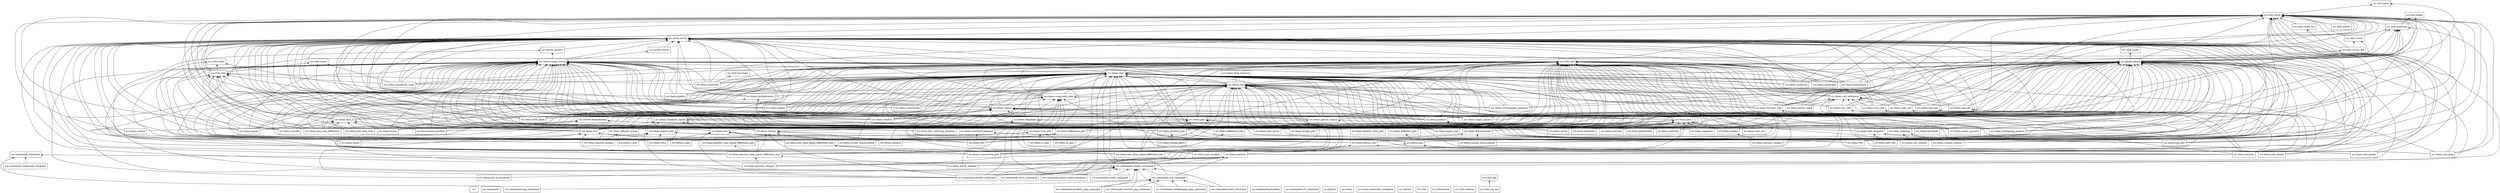 digraph "packages" {
rankdir=BT
charset="utf-8"
"src" [color="black", label="src", shape="box", style="solid"];
"src.commands" [color="black", label="src.commands", shape="box", style="solid"];
"src.commands.answer_command" [color="black", label="src.commands.answer_command", shape="box", style="solid"];
"src.commands.bookkeeping_png_command" [color="black", label="src.commands.bookkeeping_png_command", shape="box", style="solid"];
"src.commands.command" [color="black", label="src.commands.command", shape="box", style="solid"];
"src.commands.composed_command" [color="black", label="src.commands.composed_command", shape="box", style="solid"];
"src.commands.html_command" [color="black", label="src.commands.html_command", shape="box", style="solid"];
"src.commands.img_command" [color="black", label="src.commands.img_command", shape="box", style="solid"];
"src.commands.lp_command" [color="black", label="src.commands.lp_command", shape="box", style="solid"];
"src.commands.pencil_mark_command" [color="black", label="src.commands.pencil_mark_command", shape="box", style="solid"];
"src.commands.possibles" [color="black", label="src.commands.possibles", shape="box", style="solid"];
"src.commands.problem_png_command" [color="black", label="src.commands.problem_png_command", shape="box", style="solid"];
"src.commands.rst_command" [color="black", label="src.commands.rst_command", shape="box", style="solid"];
"src.commands.simple_command" [color="black", label="src.commands.simple_command", shape="box", style="solid"];
"src.commands.solution_png_command" [color="black", label="src.commands.solution_png_command", shape="box", style="solid"];
"src.commands.solve_command" [color="black", label="src.commands.solve_command", shape="box", style="solid"];
"src.commands.svg_command" [color="black", label="src.commands.svg_command", shape="box", style="solid"];
"src.commands.verify_command" [color="black", label="src.commands.verify_command", shape="box", style="solid"];
"src.glyphs" [color="black", label="src.glyphs", shape="box", style="solid"];
"src.glyphs.glyph" [color="black", label="src.glyphs.glyph", shape="box", style="solid"];
"src.items" [color="black", label="src.items", shape="box", style="solid"];
"src.items.anti" [color="black", label="src.items.anti", shape="box", style="solid"];
"src.items.anti_bltr" [color="black", label="src.items.anti_bltr", shape="box", style="solid"];
"src.items.anti_diagonal" [color="black", label="src.items.anti_diagonal", shape="box", style="solid"];
"src.items.anti_king" [color="black", label="src.items.anti_king", shape="box", style="solid"];
"src.items.anti_knight" [color="black", label="src.items.anti_knight", shape="box", style="solid"];
"src.items.anti_monkey" [color="black", label="src.items.anti_monkey", shape="box", style="solid"];
"src.items.anti_queen" [color="black", label="src.items.anti_queen", shape="box", style="solid"];
"src.items.anti_tlbr" [color="black", label="src.items.anti_tlbr", shape="box", style="solid"];
"src.items.arrow" [color="black", label="src.items.arrow", shape="box", style="solid"];
"src.items.asterix" [color="black", label="src.items.asterix", shape="box", style="solid"];
"src.items.battenburg" [color="black", label="src.items.battenburg", shape="box", style="solid"];
"src.items.between" [color="black", label="src.items.between", shape="box", style="solid"];
"src.items.bltr" [color="black", label="src.items.bltr", shape="box", style="solid"];
"src.items.board" [color="black", label="src.items.board", shape="box", style="solid"];
"src.items.book_keeping" [color="black", label="src.items.book_keeping", shape="box", style="solid"];
"src.items.box" [color="black", label="src.items.box", shape="box", style="solid"];
"src.items.boxes" [color="black", label="src.items.boxes", shape="box", style="solid"];
"src.items.cell" [color="black", label="src.items.cell", shape="box", style="solid"];
"src.items.cell_reference" [color="black", label="src.items.cell_reference", shape="box", style="solid"];
"src.items.center_product" [color="black", label="src.items.center_product", shape="box", style="solid"];
"src.items.column" [color="black", label="src.items.column", shape="box", style="solid"];
"src.items.column_indexer" [color="black", label="src.items.column_indexer", shape="box", style="solid"];
"src.items.columns" [color="black", label="src.items.columns", shape="box", style="solid"];
"src.items.composed_item" [color="black", label="src.items.composed_item", shape="box", style="solid"];
"src.items.consecutive_pair" [color="black", label="src.items.consecutive_pair", shape="box", style="solid"];
"src.items.constraint_exception" [color="black", label="src.items.constraint_exception", shape="box", style="solid"];
"src.items.constraints" [color="black", label="src.items.constraints", shape="box", style="solid"];
"src.items.diagonals" [color="black", label="src.items.diagonals", shape="box", style="solid"];
"src.items.difference_line" [color="black", label="src.items.difference_line", shape="box", style="solid"];
"src.items.difference_pair" [color="black", label="src.items.difference_pair", shape="box", style="solid"];
"src.items.different_pair" [color="black", label="src.items.different_pair", shape="box", style="solid"];
"src.items.disjoint_group" [color="black", label="src.items.disjoint_group", shape="box", style="solid"];
"src.items.disjoint_groups" [color="black", label="src.items.disjoint_groups", shape="box", style="solid"];
"src.items.distinct_renban" [color="black", label="src.items.distinct_renban", shape="box", style="solid"];
"src.items.dutch_whisper" [color="black", label="src.items.dutch_whisper", shape="box", style="solid"];
"src.items.entropic" [color="black", label="src.items.entropic", shape="box", style="solid"];
"src.items.equal_sum" [color="black", label="src.items.equal_sum", shape="box", style="solid"];
"src.items.even_cell" [color="black", label="src.items.even_cell", shape="box", style="solid"];
"src.items.exclusion" [color="black", label="src.items.exclusion", shape="box", style="solid"];
"src.items.first_n" [color="black", label="src.items.first_n", shape="box", style="solid"];
"src.items.fortress_cell" [color="black", label="src.items.fortress_cell", shape="box", style="solid"];
"src.items.frame" [color="black", label="src.items.frame", shape="box", style="solid"];
"src.items.frame_product" [color="black", label="src.items.frame_product", shape="box", style="solid"];
"src.items.frozen_thermometer" [color="black", label="src.items.frozen_thermometer", shape="box", style="solid"];
"src.items.german_whisper" [color="black", label="src.items.german_whisper", shape="box", style="solid"];
"src.items.girandola" [color="black", label="src.items.girandola", shape="box", style="solid"];
"src.items.greater_than_equal_difference_line" [color="black", label="src.items.greater_than_equal_difference_line", shape="box", style="solid"];
"src.items.greater_than_equal_difference_pair" [color="black", label="src.items.greater_than_equal_difference_pair", shape="box", style="solid"];
"src.items.greater_than_pair" [color="black", label="src.items.greater_than_pair", shape="box", style="solid"];
"src.items.high_cell" [color="black", label="src.items.high_cell", shape="box", style="solid"];
"src.items.indexing" [color="black", label="src.items.indexing", shape="box", style="solid"];
"src.items.item" [color="black", label="src.items.item", shape="box", style="solid"];
"src.items.knight" [color="black", label="src.items.knight", shape="box", style="solid"];
"src.items.known_cell" [color="black", label="src.items.known_cell", shape="box", style="solid"];
"src.items.knowns" [color="black", label="src.items.knowns", shape="box", style="solid"];
"src.items.kropki_pair" [color="black", label="src.items.kropki_pair", shape="box", style="solid"];
"src.items.kropki_pair2" [color="black", label="src.items.kropki_pair2", shape="box", style="solid"];
"src.items.less_than_equal_difference_line" [color="black", label="src.items.less_than_equal_difference_line", shape="box", style="solid"];
"src.items.less_than_equal_difference_pair" [color="black", label="src.items.less_than_equal_difference_pair", shape="box", style="solid"];
"src.items.line" [color="black", label="src.items.line", shape="box", style="solid"];
"src.items.little_killer" [color="black", label="src.items.little_killer", shape="box", style="solid"];
"src.items.lock_out" [color="black", label="src.items.lock_out", shape="box", style="solid"];
"src.items.low_cell" [color="black", label="src.items.low_cell", shape="box", style="solid"];
"src.items.magic_square" [color="black", label="src.items.magic_square", shape="box", style="solid"];
"src.items.max_arrow" [color="black", label="src.items.max_arrow", shape="box", style="solid"];
"src.items.mid_cell" [color="black", label="src.items.mid_cell", shape="box", style="solid"];
"src.items.min_max_difference" [color="black", label="src.items.min_max_difference", shape="box", style="solid"];
"src.items.min_max_sum" [color="black", label="src.items.min_max_sum", shape="box", style="solid"];
"src.items.mountain" [color="black", label="src.items.mountain", shape="box", style="solid"];
"src.items.multiplication" [color="black", label="src.items.multiplication", shape="box", style="solid"];
"src.items.numbered_room" [color="black", label="src.items.numbered_room", shape="box", style="solid"];
"src.items.odd_cell" [color="black", label="src.items.odd_cell", shape="box", style="solid"];
"src.items.orthogonal_product" [color="black", label="src.items.orthogonal_product", shape="box", style="solid"];
"src.items.orthogonally_adjacent" [color="black", label="src.items.orthogonally_adjacent", shape="box", style="solid"];
"src.items.outside" [color="black", label="src.items.outside", shape="box", style="solid"];
"src.items.pair" [color="black", label="src.items.pair", shape="box", style="solid"];
"src.items.palindrome" [color="black", label="src.items.palindrome", shape="box", style="solid"];
"src.items.pencil_mark" [color="black", label="src.items.pencil_mark", shape="box", style="solid"];
"src.items.product" [color="black", label="src.items.product", shape="box", style="solid"];
"src.items.product_pair" [color="black", label="src.items.product_pair", shape="box", style="solid"];
"src.items.quadro" [color="black", label="src.items.quadro", shape="box", style="solid"];
"src.items.quadruple" [color="black", label="src.items.quadruple", shape="box", style="solid"];
"src.items.region" [color="black", label="src.items.region", shape="box", style="solid"];
"src.items.region_sets" [color="black", label="src.items.region_sets", shape="box", style="solid"];
"src.items.renban" [color="black", label="src.items.renban", shape="box", style="solid"];
"src.items.rossini" [color="black", label="src.items.rossini", shape="box", style="solid"];
"src.items.row" [color="black", label="src.items.row", shape="box", style="solid"];
"src.items.row_indexer" [color="black", label="src.items.row_indexer", shape="box", style="solid"];
"src.items.rows" [color="black", label="src.items.rows", shape="box", style="solid"];
"src.items.sandwich" [color="black", label="src.items.sandwich", shape="box", style="solid"];
"src.items.sequence" [color="black", label="src.items.sequence", shape="box", style="solid"];
"src.items.simple_thermometer" [color="black", label="src.items.simple_thermometer", shape="box", style="solid"];
"src.items.solution" [color="black", label="src.items.solution", shape="box", style="solid"];
"src.items.special_region" [color="black", label="src.items.special_region", shape="box", style="solid"];
"src.items.standard_diagonal" [color="black", label="src.items.standard_diagonal", shape="box", style="solid"];
"src.items.standard_region" [color="black", label="src.items.standard_region", shape="box", style="solid"];
"src.items.sum_pair" [color="black", label="src.items.sum_pair", shape="box", style="solid"];
"src.items.thermometer" [color="black", label="src.items.thermometer", shape="box", style="solid"];
"src.items.tlbr" [color="black", label="src.items.tlbr", shape="box", style="solid"];
"src.items.tlbr_refecting_diagonal" [color="black", label="src.items.tlbr_refecting_diagonal", shape="box", style="solid"];
"src.items.v_pair" [color="black", label="src.items.v_pair", shape="box", style="solid"];
"src.items.vi_pair" [color="black", label="src.items.vi_pair", shape="box", style="solid"];
"src.items.window" [color="black", label="src.items.window", shape="box", style="solid"];
"src.items.x_pair" [color="black", label="src.items.x_pair", shape="box", style="solid"];
"src.items.xi_pair" [color="black", label="src.items.xi_pair", shape="box", style="solid"];
"src.solvers" [color="black", label="src.solvers", shape="box", style="solid"];
"src.solvers.answer" [color="black", label="src.solvers.answer", shape="box", style="solid"];
"src.solvers.formulations" [color="black", label="src.solvers.formulations", shape="box", style="solid"];
"src.solvers.pulp_solver" [color="black", label="src.solvers.pulp_solver", shape="box", style="solid"];
"src.solvers.solver" [color="black", label="src.solvers.solver", shape="box", style="solid"];
"src.utils" [color="black", label="src.utils", shape="box", style="solid"];
"src.utils.angle" [color="black", label="src.utils.angle", shape="box", style="solid"];
"src.utils.bound" [color="black", label="src.utils.bound", shape="box", style="solid"];
"src.utils.config" [color="black", label="src.utils.config", shape="box", style="solid"];
"src.utils.coord" [color="black", label="src.utils.coord", shape="box", style="solid"];
"src.utils.coord_list" [color="black", label="src.utils.coord_list", shape="box", style="solid"];
"src.utils.cyclic" [color="black", label="src.utils.cyclic", shape="box", style="solid"];
"src.utils.direction" [color="black", label="src.utils.direction", shape="box", style="solid"];
"src.utils.functions" [color="black", label="src.utils.functions", shape="box", style="solid"];
"src.utils.matrix" [color="black", label="src.utils.matrix", shape="box", style="solid"];
"src.utils.minmax" [color="black", label="src.utils.minmax", shape="box", style="solid"];
"src.utils.order" [color="black", label="src.utils.order", shape="box", style="solid"];
"src.utils.point" [color="black", label="src.utils.point", shape="box", style="solid"];
"src.utils.rule" [color="black", label="src.utils.rule", shape="box", style="solid"];
"src.utils.side" [color="black", label="src.utils.side", shape="box", style="solid"];
"src.utils.tag" [color="black", label="src.utils.tag", shape="box", style="solid"];
"src.utils.tag_list" [color="black", label="src.utils.tag_list", shape="box", style="solid"];
"src.utils.vector" [color="black", label="src.utils.vector", shape="box", style="solid"];
"src.utils.vector_list" [color="black", label="src.utils.vector_list", shape="box", style="solid"];
"src.commands.answer_command" -> "src.commands.simple_command" [arrowhead="open", arrowtail="none"];
"src.commands.answer_command" -> "src.items.box" [arrowhead="open", arrowtail="none"];
"src.commands.answer_command" -> "src.items.cell" [arrowhead="open", arrowtail="none"];
"src.commands.answer_command" -> "src.items.column" [arrowhead="open", arrowtail="none"];
"src.commands.answer_command" -> "src.items.composed_item" [arrowhead="open", arrowtail="none"];
"src.commands.answer_command" -> "src.items.item" [arrowhead="open", arrowtail="none"];
"src.commands.answer_command" -> "src.items.known_cell" [arrowhead="open", arrowtail="none"];
"src.commands.answer_command" -> "src.items.row" [arrowhead="open", arrowtail="none"];
"src.commands.answer_command" -> "src.items.solution" [arrowhead="open", arrowtail="none"];
"src.commands.bookkeeping_png_command" -> "src.commands.simple_command" [arrowhead="open", arrowtail="none"];
"src.commands.bookkeeping_png_command" -> "src.commands.svg_command" [arrowhead="open", arrowtail="none"];
"src.commands.composed_command" -> "src.commands.command" [arrowhead="open", arrowtail="none"];
"src.commands.html_command" -> "src.commands.simple_command" [arrowhead="open", arrowtail="none"];
"src.commands.html_command" -> "src.commands.svg_command" [arrowhead="open", arrowtail="none"];
"src.commands.img_command" -> "src.commands.command" [arrowhead="open", arrowtail="none"];
"src.commands.img_command" -> "src.commands.svg_command" [arrowhead="open", arrowtail="none"];
"src.commands.lp_command" -> "src.commands.simple_command" [arrowhead="open", arrowtail="none"];
"src.commands.lp_command" -> "src.solvers.pulp_solver" [arrowhead="open", arrowtail="none"];
"src.commands.pencil_mark_command" -> "src.commands.simple_command" [arrowhead="open", arrowtail="none"];
"src.commands.pencil_mark_command" -> "src.items.composed_item" [arrowhead="open", arrowtail="none"];
"src.commands.pencil_mark_command" -> "src.items.item" [arrowhead="open", arrowtail="none"];
"src.commands.pencil_mark_command" -> "src.items.solution" [arrowhead="open", arrowtail="none"];
"src.commands.problem_png_command" -> "src.commands.simple_command" [arrowhead="open", arrowtail="none"];
"src.commands.problem_png_command" -> "src.commands.svg_command" [arrowhead="open", arrowtail="none"];
"src.commands.simple_command" -> "src.commands.command" [arrowhead="open", arrowtail="none"];
"src.commands.simple_command" -> "src.items.board" [arrowhead="open", arrowtail="none"];
"src.commands.simple_command" -> "src.items.item" [arrowhead="open", arrowtail="none"];
"src.commands.simple_command" -> "src.items.solution" [arrowhead="open", arrowtail="none"];
"src.commands.solution_png_command" -> "src.commands.simple_command" [arrowhead="open", arrowtail="none"];
"src.commands.solution_png_command" -> "src.commands.svg_command" [arrowhead="open", arrowtail="none"];
"src.commands.solve_command" -> "src.commands.simple_command" [arrowhead="open", arrowtail="none"];
"src.commands.solve_command" -> "src.items.solution" [arrowhead="open", arrowtail="none"];
"src.commands.solve_command" -> "src.solvers.pulp_solver" [arrowhead="open", arrowtail="none"];
"src.commands.svg_command" -> "src.commands.simple_command" [arrowhead="open", arrowtail="none"];
"src.commands.svg_command" -> "src.items.item" [arrowhead="open", arrowtail="none"];
"src.commands.svg_command" -> "src.items.solution" [arrowhead="open", arrowtail="none"];
"src.commands.verify_command" -> "src.commands.simple_command" [arrowhead="open", arrowtail="none"];
"src.commands.verify_command" -> "src.items.solution" [arrowhead="open", arrowtail="none"];
"src.commands.verify_command" -> "src.solvers.pulp_solver" [arrowhead="open", arrowtail="none"];
"src.glyphs.glyph" -> "src.utils.angle" [arrowhead="open", arrowtail="none"];
"src.glyphs.glyph" -> "src.utils.config" [arrowhead="open", arrowtail="none"];
"src.glyphs.glyph" -> "src.utils.coord" [arrowhead="open", arrowtail="none"];
"src.glyphs.glyph" -> "src.utils.direction" [arrowhead="open", arrowtail="none"];
"src.glyphs.glyph" -> "src.utils.point" [arrowhead="open", arrowtail="none"];
"src.glyphs.glyph" -> "src.utils.vector" [arrowhead="open", arrowtail="none"];
"src.glyphs.glyph" -> "src.utils.vector_list" [arrowhead="open", arrowtail="none"];
"src.items.anti" -> "src.items.board" [arrowhead="open", arrowtail="none"];
"src.items.anti" -> "src.items.cell" [arrowhead="open", arrowtail="none"];
"src.items.anti" -> "src.items.composed_item" [arrowhead="open", arrowtail="none"];
"src.items.anti" -> "src.items.different_pair" [arrowhead="open", arrowtail="none"];
"src.items.anti" -> "src.items.item" [arrowhead="open", arrowtail="none"];
"src.items.anti" -> "src.utils.coord" [arrowhead="open", arrowtail="none"];
"src.items.anti_bltr" -> "src.glyphs.glyph" [arrowhead="open", arrowtail="none"];
"src.items.anti_bltr" -> "src.items.anti_diagonal" [arrowhead="open", arrowtail="none"];
"src.items.anti_bltr" -> "src.items.board" [arrowhead="open", arrowtail="none"];
"src.items.anti_bltr" -> "src.items.cell" [arrowhead="open", arrowtail="none"];
"src.items.anti_bltr" -> "src.items.item" [arrowhead="open", arrowtail="none"];
"src.items.anti_bltr" -> "src.utils.coord" [arrowhead="open", arrowtail="none"];
"src.items.anti_diagonal" -> "src.items.board" [arrowhead="open", arrowtail="none"];
"src.items.anti_diagonal" -> "src.items.diagonals" [arrowhead="open", arrowtail="none"];
"src.items.anti_diagonal" -> "src.solvers.pulp_solver" [arrowhead="open", arrowtail="none"];
"src.items.anti_diagonal" -> "src.utils.rule" [arrowhead="open", arrowtail="none"];
"src.items.anti_king" -> "src.items.anti" [arrowhead="open", arrowtail="none"];
"src.items.anti_king" -> "src.items.board" [arrowhead="open", arrowtail="none"];
"src.items.anti_king" -> "src.items.item" [arrowhead="open", arrowtail="none"];
"src.items.anti_king" -> "src.utils.coord" [arrowhead="open", arrowtail="none"];
"src.items.anti_king" -> "src.utils.direction" [arrowhead="open", arrowtail="none"];
"src.items.anti_king" -> "src.utils.rule" [arrowhead="open", arrowtail="none"];
"src.items.anti_knight" -> "src.items.anti" [arrowhead="open", arrowtail="none"];
"src.items.anti_knight" -> "src.items.board" [arrowhead="open", arrowtail="none"];
"src.items.anti_knight" -> "src.items.item" [arrowhead="open", arrowtail="none"];
"src.items.anti_knight" -> "src.utils.coord" [arrowhead="open", arrowtail="none"];
"src.items.anti_knight" -> "src.utils.rule" [arrowhead="open", arrowtail="none"];
"src.items.anti_monkey" -> "src.items.anti" [arrowhead="open", arrowtail="none"];
"src.items.anti_monkey" -> "src.items.board" [arrowhead="open", arrowtail="none"];
"src.items.anti_monkey" -> "src.items.item" [arrowhead="open", arrowtail="none"];
"src.items.anti_monkey" -> "src.utils.coord" [arrowhead="open", arrowtail="none"];
"src.items.anti_monkey" -> "src.utils.rule" [arrowhead="open", arrowtail="none"];
"src.items.anti_queen" -> "src.items.anti" [arrowhead="open", arrowtail="none"];
"src.items.anti_queen" -> "src.items.board" [arrowhead="open", arrowtail="none"];
"src.items.anti_queen" -> "src.utils.coord" [arrowhead="open", arrowtail="none"];
"src.items.anti_queen" -> "src.utils.rule" [arrowhead="open", arrowtail="none"];
"src.items.anti_tlbr" -> "src.glyphs.glyph" [arrowhead="open", arrowtail="none"];
"src.items.anti_tlbr" -> "src.items.anti_diagonal" [arrowhead="open", arrowtail="none"];
"src.items.anti_tlbr" -> "src.items.board" [arrowhead="open", arrowtail="none"];
"src.items.anti_tlbr" -> "src.items.cell" [arrowhead="open", arrowtail="none"];
"src.items.anti_tlbr" -> "src.items.item" [arrowhead="open", arrowtail="none"];
"src.items.anti_tlbr" -> "src.utils.coord" [arrowhead="open", arrowtail="none"];
"src.items.arrow" -> "src.glyphs.glyph" [arrowhead="open", arrowtail="none"];
"src.items.arrow" -> "src.items.item" [arrowhead="open", arrowtail="none"];
"src.items.arrow" -> "src.items.line" [arrowhead="open", arrowtail="none"];
"src.items.arrow" -> "src.solvers.pulp_solver" [arrowhead="open", arrowtail="none"];
"src.items.arrow" -> "src.utils.rule" [arrowhead="open", arrowtail="none"];
"src.items.asterix" -> "src.items.special_region" [arrowhead="open", arrowtail="none"];
"src.items.asterix" -> "src.utils.coord" [arrowhead="open", arrowtail="none"];
"src.items.battenburg" -> "src.glyphs.glyph" [arrowhead="open", arrowtail="none"];
"src.items.battenburg" -> "src.items.board" [arrowhead="open", arrowtail="none"];
"src.items.battenburg" -> "src.items.item" [arrowhead="open", arrowtail="none"];
"src.items.battenburg" -> "src.solvers.pulp_solver" [arrowhead="open", arrowtail="none"];
"src.items.battenburg" -> "src.utils.coord" [arrowhead="open", arrowtail="none"];
"src.items.battenburg" -> "src.utils.rule" [arrowhead="open", arrowtail="none"];
"src.items.between" -> "src.glyphs.glyph" [arrowhead="open", arrowtail="none"];
"src.items.between" -> "src.items.item" [arrowhead="open", arrowtail="none"];
"src.items.between" -> "src.items.line" [arrowhead="open", arrowtail="none"];
"src.items.between" -> "src.solvers.pulp_solver" [arrowhead="open", arrowtail="none"];
"src.items.between" -> "src.utils.rule" [arrowhead="open", arrowtail="none"];
"src.items.bltr" -> "src.glyphs.glyph" [arrowhead="open", arrowtail="none"];
"src.items.bltr" -> "src.items.board" [arrowhead="open", arrowtail="none"];
"src.items.bltr" -> "src.items.cell" [arrowhead="open", arrowtail="none"];
"src.items.bltr" -> "src.items.item" [arrowhead="open", arrowtail="none"];
"src.items.bltr" -> "src.items.standard_diagonal" [arrowhead="open", arrowtail="none"];
"src.items.bltr" -> "src.solvers.pulp_solver" [arrowhead="open", arrowtail="none"];
"src.items.bltr" -> "src.utils.coord" [arrowhead="open", arrowtail="none"];
"src.items.board" -> "src.utils.coord" [arrowhead="open", arrowtail="none"];
"src.items.box" -> "src.glyphs.glyph" [arrowhead="open", arrowtail="none"];
"src.items.box" -> "src.items.board" [arrowhead="open", arrowtail="none"];
"src.items.box" -> "src.items.cell" [arrowhead="open", arrowtail="none"];
"src.items.box" -> "src.items.item" [arrowhead="open", arrowtail="none"];
"src.items.box" -> "src.items.standard_region" [arrowhead="open", arrowtail="none"];
"src.items.box" -> "src.solvers.pulp_solver" [arrowhead="open", arrowtail="none"];
"src.items.box" -> "src.utils.coord" [arrowhead="open", arrowtail="none"];
"src.items.box" -> "src.utils.rule" [arrowhead="open", arrowtail="none"];
"src.items.boxes" -> "src.items.board" [arrowhead="open", arrowtail="none"];
"src.items.boxes" -> "src.items.box" [arrowhead="open", arrowtail="none"];
"src.items.boxes" -> "src.items.item" [arrowhead="open", arrowtail="none"];
"src.items.boxes" -> "src.items.region_sets" [arrowhead="open", arrowtail="none"];
"src.items.cell" -> "src.glyphs.glyph" [arrowhead="open", arrowtail="none"];
"src.items.cell" -> "src.items.board" [arrowhead="open", arrowtail="none"];
"src.items.cell" -> "src.items.book_keeping" [arrowhead="open", arrowtail="none"];
"src.items.cell" -> "src.items.item" [arrowhead="open", arrowtail="none"];
"src.items.cell" -> "src.solvers.pulp_solver" [arrowhead="open", arrowtail="none"];
"src.items.cell" -> "src.utils.coord" [arrowhead="open", arrowtail="none"];
"src.items.cell" -> "src.utils.rule" [arrowhead="open", arrowtail="none"];
"src.items.cell_reference" -> "src.glyphs.glyph" [arrowhead="open", arrowtail="none"];
"src.items.cell_reference" -> "src.items.board" [arrowhead="open", arrowtail="none"];
"src.items.cell_reference" -> "src.items.cell" [arrowhead="open", arrowtail="none"];
"src.items.cell_reference" -> "src.items.item" [arrowhead="open", arrowtail="none"];
"src.items.cell_reference" -> "src.utils.rule" [arrowhead="open", arrowtail="none"];
"src.items.center_product" -> "src.glyphs.glyph" [arrowhead="open", arrowtail="none"];
"src.items.center_product" -> "src.items.cell" [arrowhead="open", arrowtail="none"];
"src.items.center_product" -> "src.items.item" [arrowhead="open", arrowtail="none"];
"src.items.center_product" -> "src.items.product" [arrowhead="open", arrowtail="none"];
"src.items.center_product" -> "src.utils.coord" [arrowhead="open", arrowtail="none"];
"src.items.center_product" -> "src.utils.rule" [arrowhead="open", arrowtail="none"];
"src.items.column" -> "src.glyphs.glyph" [arrowhead="open", arrowtail="none"];
"src.items.column" -> "src.items.board" [arrowhead="open", arrowtail="none"];
"src.items.column" -> "src.items.cell" [arrowhead="open", arrowtail="none"];
"src.items.column" -> "src.items.item" [arrowhead="open", arrowtail="none"];
"src.items.column" -> "src.items.standard_region" [arrowhead="open", arrowtail="none"];
"src.items.column" -> "src.solvers.pulp_solver" [arrowhead="open", arrowtail="none"];
"src.items.column" -> "src.utils.rule" [arrowhead="open", arrowtail="none"];
"src.items.column_indexer" -> "src.glyphs.glyph" [arrowhead="open", arrowtail="none"];
"src.items.column_indexer" -> "src.items.board" [arrowhead="open", arrowtail="none"];
"src.items.column_indexer" -> "src.items.cell" [arrowhead="open", arrowtail="none"];
"src.items.column_indexer" -> "src.items.indexing" [arrowhead="open", arrowtail="none"];
"src.items.column_indexer" -> "src.items.item" [arrowhead="open", arrowtail="none"];
"src.items.column_indexer" -> "src.solvers.pulp_solver" [arrowhead="open", arrowtail="none"];
"src.items.column_indexer" -> "src.utils.coord" [arrowhead="open", arrowtail="none"];
"src.items.columns" -> "src.items.board" [arrowhead="open", arrowtail="none"];
"src.items.columns" -> "src.items.column" [arrowhead="open", arrowtail="none"];
"src.items.columns" -> "src.items.item" [arrowhead="open", arrowtail="none"];
"src.items.columns" -> "src.items.region_sets" [arrowhead="open", arrowtail="none"];
"src.items.composed_item" -> "src.glyphs.glyph" [arrowhead="open", arrowtail="none"];
"src.items.composed_item" -> "src.items.board" [arrowhead="open", arrowtail="none"];
"src.items.composed_item" -> "src.items.cell" [arrowhead="open", arrowtail="none"];
"src.items.composed_item" -> "src.items.item" [arrowhead="open", arrowtail="none"];
"src.items.composed_item" -> "src.solvers.pulp_solver" [arrowhead="open", arrowtail="none"];
"src.items.composed_item" -> "src.utils.rule" [arrowhead="open", arrowtail="none"];
"src.items.consecutive_pair" -> "src.glyphs.glyph" [arrowhead="open", arrowtail="none"];
"src.items.consecutive_pair" -> "src.items.board" [arrowhead="open", arrowtail="none"];
"src.items.consecutive_pair" -> "src.items.cell" [arrowhead="open", arrowtail="none"];
"src.items.consecutive_pair" -> "src.items.item" [arrowhead="open", arrowtail="none"];
"src.items.consecutive_pair" -> "src.items.less_than_equal_difference_pair" [arrowhead="open", arrowtail="none"];
"src.items.consecutive_pair" -> "src.utils.rule" [arrowhead="open", arrowtail="none"];
"src.items.constraints" -> "src.items.board" [arrowhead="open", arrowtail="none"];
"src.items.constraints" -> "src.items.composed_item" [arrowhead="open", arrowtail="none"];
"src.items.constraints" -> "src.items.item" [arrowhead="open", arrowtail="none"];
"src.items.diagonals" -> "src.items.board" [arrowhead="open", arrowtail="none"];
"src.items.diagonals" -> "src.items.item" [arrowhead="open", arrowtail="none"];
"src.items.diagonals" -> "src.items.region" [arrowhead="open", arrowtail="none"];
"src.items.difference_line" -> "src.items.board" [arrowhead="open", arrowtail="none"];
"src.items.difference_line" -> "src.items.cell" [arrowhead="open", arrowtail="none"];
"src.items.difference_line" -> "src.items.line" [arrowhead="open", arrowtail="none"];
"src.items.difference_pair" -> "src.items.board" [arrowhead="open", arrowtail="none"];
"src.items.difference_pair" -> "src.items.cell" [arrowhead="open", arrowtail="none"];
"src.items.difference_pair" -> "src.items.item" [arrowhead="open", arrowtail="none"];
"src.items.difference_pair" -> "src.items.pair" [arrowhead="open", arrowtail="none"];
"src.items.difference_pair" -> "src.utils.rule" [arrowhead="open", arrowtail="none"];
"src.items.different_pair" -> "src.items.board" [arrowhead="open", arrowtail="none"];
"src.items.different_pair" -> "src.items.cell" [arrowhead="open", arrowtail="none"];
"src.items.different_pair" -> "src.items.item" [arrowhead="open", arrowtail="none"];
"src.items.different_pair" -> "src.items.pair" [arrowhead="open", arrowtail="none"];
"src.items.different_pair" -> "src.solvers.pulp_solver" [arrowhead="open", arrowtail="none"];
"src.items.different_pair" -> "src.utils.rule" [arrowhead="open", arrowtail="none"];
"src.items.disjoint_group" -> "src.items.board" [arrowhead="open", arrowtail="none"];
"src.items.disjoint_group" -> "src.items.cell" [arrowhead="open", arrowtail="none"];
"src.items.disjoint_group" -> "src.items.item" [arrowhead="open", arrowtail="none"];
"src.items.disjoint_group" -> "src.items.standard_region" [arrowhead="open", arrowtail="none"];
"src.items.disjoint_group" -> "src.solvers.pulp_solver" [arrowhead="open", arrowtail="none"];
"src.items.disjoint_group" -> "src.utils.rule" [arrowhead="open", arrowtail="none"];
"src.items.disjoint_groups" -> "src.items.board" [arrowhead="open", arrowtail="none"];
"src.items.disjoint_groups" -> "src.items.disjoint_group" [arrowhead="open", arrowtail="none"];
"src.items.disjoint_groups" -> "src.items.item" [arrowhead="open", arrowtail="none"];
"src.items.disjoint_groups" -> "src.items.region_sets" [arrowhead="open", arrowtail="none"];
"src.items.distinct_renban" -> "src.glyphs.glyph" [arrowhead="open", arrowtail="none"];
"src.items.distinct_renban" -> "src.items.item" [arrowhead="open", arrowtail="none"];
"src.items.distinct_renban" -> "src.items.renban" [arrowhead="open", arrowtail="none"];
"src.items.distinct_renban" -> "src.utils.rule" [arrowhead="open", arrowtail="none"];
"src.items.dutch_whisper" -> "src.glyphs.glyph" [arrowhead="open", arrowtail="none"];
"src.items.dutch_whisper" -> "src.items.board" [arrowhead="open", arrowtail="none"];
"src.items.dutch_whisper" -> "src.items.cell" [arrowhead="open", arrowtail="none"];
"src.items.dutch_whisper" -> "src.items.greater_than_equal_difference_line" [arrowhead="open", arrowtail="none"];
"src.items.dutch_whisper" -> "src.items.item" [arrowhead="open", arrowtail="none"];
"src.items.entropic" -> "src.glyphs.glyph" [arrowhead="open", arrowtail="none"];
"src.items.entropic" -> "src.items.item" [arrowhead="open", arrowtail="none"];
"src.items.entropic" -> "src.items.line" [arrowhead="open", arrowtail="none"];
"src.items.entropic" -> "src.solvers.pulp_solver" [arrowhead="open", arrowtail="none"];
"src.items.entropic" -> "src.utils.rule" [arrowhead="open", arrowtail="none"];
"src.items.equal_sum" -> "src.glyphs.glyph" [arrowhead="open", arrowtail="none"];
"src.items.equal_sum" -> "src.items.cell" [arrowhead="open", arrowtail="none"];
"src.items.equal_sum" -> "src.items.item" [arrowhead="open", arrowtail="none"];
"src.items.equal_sum" -> "src.items.line" [arrowhead="open", arrowtail="none"];
"src.items.equal_sum" -> "src.solvers.pulp_solver" [arrowhead="open", arrowtail="none"];
"src.items.equal_sum" -> "src.utils.rule" [arrowhead="open", arrowtail="none"];
"src.items.even_cell" -> "src.glyphs.glyph" [arrowhead="open", arrowtail="none"];
"src.items.even_cell" -> "src.items.cell_reference" [arrowhead="open", arrowtail="none"];
"src.items.even_cell" -> "src.items.item" [arrowhead="open", arrowtail="none"];
"src.items.even_cell" -> "src.utils.coord" [arrowhead="open", arrowtail="none"];
"src.items.even_cell" -> "src.utils.rule" [arrowhead="open", arrowtail="none"];
"src.items.exclusion" -> "src.glyphs.glyph" [arrowhead="open", arrowtail="none"];
"src.items.exclusion" -> "src.items.board" [arrowhead="open", arrowtail="none"];
"src.items.exclusion" -> "src.items.item" [arrowhead="open", arrowtail="none"];
"src.items.exclusion" -> "src.solvers.pulp_solver" [arrowhead="open", arrowtail="none"];
"src.items.exclusion" -> "src.utils.coord" [arrowhead="open", arrowtail="none"];
"src.items.exclusion" -> "src.utils.rule" [arrowhead="open", arrowtail="none"];
"src.items.first_n" -> "src.items.board" [arrowhead="open", arrowtail="none"];
"src.items.first_n" -> "src.items.cell" [arrowhead="open", arrowtail="none"];
"src.items.first_n" -> "src.items.item" [arrowhead="open", arrowtail="none"];
"src.items.first_n" -> "src.items.region" [arrowhead="open", arrowtail="none"];
"src.items.first_n" -> "src.utils.side" [arrowhead="open", arrowtail="none"];
"src.items.fortress_cell" -> "src.glyphs.glyph" [arrowhead="open", arrowtail="none"];
"src.items.fortress_cell" -> "src.items.cell" [arrowhead="open", arrowtail="none"];
"src.items.fortress_cell" -> "src.items.cell_reference" [arrowhead="open", arrowtail="none"];
"src.items.fortress_cell" -> "src.items.item" [arrowhead="open", arrowtail="none"];
"src.items.fortress_cell" -> "src.solvers.pulp_solver" [arrowhead="open", arrowtail="none"];
"src.items.fortress_cell" -> "src.utils.coord" [arrowhead="open", arrowtail="none"];
"src.items.fortress_cell" -> "src.utils.direction" [arrowhead="open", arrowtail="none"];
"src.items.fortress_cell" -> "src.utils.rule" [arrowhead="open", arrowtail="none"];
"src.items.frame" -> "src.glyphs.glyph" [arrowhead="open", arrowtail="none"];
"src.items.frame" -> "src.items.board" [arrowhead="open", arrowtail="none"];
"src.items.frame" -> "src.items.first_n" [arrowhead="open", arrowtail="none"];
"src.items.frame" -> "src.items.item" [arrowhead="open", arrowtail="none"];
"src.items.frame" -> "src.solvers.pulp_solver" [arrowhead="open", arrowtail="none"];
"src.items.frame" -> "src.utils.rule" [arrowhead="open", arrowtail="none"];
"src.items.frame" -> "src.utils.side" [arrowhead="open", arrowtail="none"];
"src.items.frame_product" -> "src.glyphs.glyph" [arrowhead="open", arrowtail="none"];
"src.items.frame_product" -> "src.items.board" [arrowhead="open", arrowtail="none"];
"src.items.frame_product" -> "src.items.first_n" [arrowhead="open", arrowtail="none"];
"src.items.frame_product" -> "src.items.item" [arrowhead="open", arrowtail="none"];
"src.items.frame_product" -> "src.items.multiplication" [arrowhead="open", arrowtail="none"];
"src.items.frame_product" -> "src.solvers.pulp_solver" [arrowhead="open", arrowtail="none"];
"src.items.frame_product" -> "src.utils.rule" [arrowhead="open", arrowtail="none"];
"src.items.frame_product" -> "src.utils.side" [arrowhead="open", arrowtail="none"];
"src.items.frozen_thermometer" -> "src.glyphs.glyph" [arrowhead="open", arrowtail="none"];
"src.items.frozen_thermometer" -> "src.items.box" [arrowhead="open", arrowtail="none"];
"src.items.frozen_thermometer" -> "src.items.column" [arrowhead="open", arrowtail="none"];
"src.items.frozen_thermometer" -> "src.items.item" [arrowhead="open", arrowtail="none"];
"src.items.frozen_thermometer" -> "src.items.row" [arrowhead="open", arrowtail="none"];
"src.items.frozen_thermometer" -> "src.items.thermometer" [arrowhead="open", arrowtail="none"];
"src.items.frozen_thermometer" -> "src.solvers.pulp_solver" [arrowhead="open", arrowtail="none"];
"src.items.frozen_thermometer" -> "src.utils.rule" [arrowhead="open", arrowtail="none"];
"src.items.german_whisper" -> "src.glyphs.glyph" [arrowhead="open", arrowtail="none"];
"src.items.german_whisper" -> "src.items.board" [arrowhead="open", arrowtail="none"];
"src.items.german_whisper" -> "src.items.cell" [arrowhead="open", arrowtail="none"];
"src.items.german_whisper" -> "src.items.greater_than_equal_difference_line" [arrowhead="open", arrowtail="none"];
"src.items.german_whisper" -> "src.items.item" [arrowhead="open", arrowtail="none"];
"src.items.german_whisper" -> "src.utils.rule" [arrowhead="open", arrowtail="none"];
"src.items.girandola" -> "src.items.special_region" [arrowhead="open", arrowtail="none"];
"src.items.girandola" -> "src.utils.coord" [arrowhead="open", arrowtail="none"];
"src.items.greater_than_equal_difference_line" -> "src.items.board" [arrowhead="open", arrowtail="none"];
"src.items.greater_than_equal_difference_line" -> "src.items.box" [arrowhead="open", arrowtail="none"];
"src.items.greater_than_equal_difference_line" -> "src.items.cell" [arrowhead="open", arrowtail="none"];
"src.items.greater_than_equal_difference_line" -> "src.items.column" [arrowhead="open", arrowtail="none"];
"src.items.greater_than_equal_difference_line" -> "src.items.difference_line" [arrowhead="open", arrowtail="none"];
"src.items.greater_than_equal_difference_line" -> "src.items.greater_than_equal_difference_pair" [arrowhead="open", arrowtail="none"];
"src.items.greater_than_equal_difference_line" -> "src.items.row" [arrowhead="open", arrowtail="none"];
"src.items.greater_than_equal_difference_line" -> "src.solvers.pulp_solver" [arrowhead="open", arrowtail="none"];
"src.items.greater_than_equal_difference_line" -> "src.utils.rule" [arrowhead="open", arrowtail="none"];
"src.items.greater_than_equal_difference_pair" -> "src.items.difference_pair" [arrowhead="open", arrowtail="none"];
"src.items.greater_than_equal_difference_pair" -> "src.solvers.pulp_solver" [arrowhead="open", arrowtail="none"];
"src.items.greater_than_pair" -> "src.items.pair" [arrowhead="open", arrowtail="none"];
"src.items.greater_than_pair" -> "src.utils.rule" [arrowhead="open", arrowtail="none"];
"src.items.high_cell" -> "src.glyphs.glyph" [arrowhead="open", arrowtail="none"];
"src.items.high_cell" -> "src.items.cell_reference" [arrowhead="open", arrowtail="none"];
"src.items.high_cell" -> "src.items.item" [arrowhead="open", arrowtail="none"];
"src.items.high_cell" -> "src.utils.rule" [arrowhead="open", arrowtail="none"];
"src.items.indexing" -> "src.items.board" [arrowhead="open", arrowtail="none"];
"src.items.indexing" -> "src.items.item" [arrowhead="open", arrowtail="none"];
"src.items.indexing" -> "src.items.standard_region" [arrowhead="open", arrowtail="none"];
"src.items.indexing" -> "src.utils.rule" [arrowhead="open", arrowtail="none"];
"src.items.item" -> "src.glyphs.glyph" [arrowhead="open", arrowtail="none"];
"src.items.item" -> "src.items.board" [arrowhead="open", arrowtail="none"];
"src.items.item" -> "src.solvers.pulp_solver" [arrowhead="open", arrowtail="none"];
"src.items.item" -> "src.utils.rule" [arrowhead="open", arrowtail="none"];
"src.items.knight" -> "src.items.board" [arrowhead="open", arrowtail="none"];
"src.items.knight" -> "src.items.cell" [arrowhead="open", arrowtail="none"];
"src.items.knight" -> "src.items.composed_item" [arrowhead="open", arrowtail="none"];
"src.items.knight" -> "src.items.item" [arrowhead="open", arrowtail="none"];
"src.items.knight" -> "src.solvers.pulp_solver" [arrowhead="open", arrowtail="none"];
"src.items.knight" -> "src.utils.coord" [arrowhead="open", arrowtail="none"];
"src.items.knight" -> "src.utils.rule" [arrowhead="open", arrowtail="none"];
"src.items.known_cell" -> "src.glyphs.glyph" [arrowhead="open", arrowtail="none"];
"src.items.known_cell" -> "src.items.board" [arrowhead="open", arrowtail="none"];
"src.items.known_cell" -> "src.items.box" [arrowhead="open", arrowtail="none"];
"src.items.known_cell" -> "src.items.cell_reference" [arrowhead="open", arrowtail="none"];
"src.items.known_cell" -> "src.items.column" [arrowhead="open", arrowtail="none"];
"src.items.known_cell" -> "src.items.item" [arrowhead="open", arrowtail="none"];
"src.items.known_cell" -> "src.items.row" [arrowhead="open", arrowtail="none"];
"src.items.known_cell" -> "src.utils.coord" [arrowhead="open", arrowtail="none"];
"src.items.knowns" -> "src.items.board" [arrowhead="open", arrowtail="none"];
"src.items.knowns" -> "src.items.cell_reference" [arrowhead="open", arrowtail="none"];
"src.items.knowns" -> "src.items.composed_item" [arrowhead="open", arrowtail="none"];
"src.items.knowns" -> "src.items.even_cell" [arrowhead="open", arrowtail="none"];
"src.items.knowns" -> "src.items.fortress_cell" [arrowhead="open", arrowtail="none"];
"src.items.knowns" -> "src.items.high_cell" [arrowhead="open", arrowtail="none"];
"src.items.knowns" -> "src.items.item" [arrowhead="open", arrowtail="none"];
"src.items.knowns" -> "src.items.known_cell" [arrowhead="open", arrowtail="none"];
"src.items.knowns" -> "src.items.low_cell" [arrowhead="open", arrowtail="none"];
"src.items.knowns" -> "src.items.mid_cell" [arrowhead="open", arrowtail="none"];
"src.items.knowns" -> "src.items.odd_cell" [arrowhead="open", arrowtail="none"];
"src.items.kropki_pair" -> "src.glyphs.glyph" [arrowhead="open", arrowtail="none"];
"src.items.kropki_pair" -> "src.items.board" [arrowhead="open", arrowtail="none"];
"src.items.kropki_pair" -> "src.items.cell" [arrowhead="open", arrowtail="none"];
"src.items.kropki_pair" -> "src.items.pair" [arrowhead="open", arrowtail="none"];
"src.items.kropki_pair" -> "src.solvers.pulp_solver" [arrowhead="open", arrowtail="none"];
"src.items.kropki_pair" -> "src.utils.rule" [arrowhead="open", arrowtail="none"];
"src.items.kropki_pair2" -> "src.items.board" [arrowhead="open", arrowtail="none"];
"src.items.kropki_pair2" -> "src.items.cell" [arrowhead="open", arrowtail="none"];
"src.items.kropki_pair2" -> "src.items.product_pair" [arrowhead="open", arrowtail="none"];
"src.items.less_than_equal_difference_line" -> "src.items.board" [arrowhead="open", arrowtail="none"];
"src.items.less_than_equal_difference_line" -> "src.items.cell" [arrowhead="open", arrowtail="none"];
"src.items.less_than_equal_difference_line" -> "src.items.less_than_equal_difference_pair" [arrowhead="open", arrowtail="none"];
"src.items.less_than_equal_difference_line" -> "src.items.line" [arrowhead="open", arrowtail="none"];
"src.items.less_than_equal_difference_line" -> "src.utils.rule" [arrowhead="open", arrowtail="none"];
"src.items.less_than_equal_difference_pair" -> "src.items.difference_pair" [arrowhead="open", arrowtail="none"];
"src.items.less_than_equal_difference_pair" -> "src.solvers.pulp_solver" [arrowhead="open", arrowtail="none"];
"src.items.line" -> "src.items.board" [arrowhead="open", arrowtail="none"];
"src.items.line" -> "src.items.cell" [arrowhead="open", arrowtail="none"];
"src.items.line" -> "src.items.item" [arrowhead="open", arrowtail="none"];
"src.items.line" -> "src.items.region" [arrowhead="open", arrowtail="none"];
"src.items.line" -> "src.utils.rule" [arrowhead="open", arrowtail="none"];
"src.items.little_killer" -> "src.glyphs.glyph" [arrowhead="open", arrowtail="none"];
"src.items.little_killer" -> "src.items.board" [arrowhead="open", arrowtail="none"];
"src.items.little_killer" -> "src.items.cell" [arrowhead="open", arrowtail="none"];
"src.items.little_killer" -> "src.items.item" [arrowhead="open", arrowtail="none"];
"src.items.little_killer" -> "src.items.region" [arrowhead="open", arrowtail="none"];
"src.items.little_killer" -> "src.solvers.pulp_solver" [arrowhead="open", arrowtail="none"];
"src.items.little_killer" -> "src.utils.coord" [arrowhead="open", arrowtail="none"];
"src.items.little_killer" -> "src.utils.cyclic" [arrowhead="open", arrowtail="none"];
"src.items.little_killer" -> "src.utils.rule" [arrowhead="open", arrowtail="none"];
"src.items.little_killer" -> "src.utils.side" [arrowhead="open", arrowtail="none"];
"src.items.lock_out" -> "src.items.line" [arrowhead="open", arrowtail="none"];
"src.items.lock_out" -> "src.utils.rule" [arrowhead="open", arrowtail="none"];
"src.items.low_cell" -> "src.glyphs.glyph" [arrowhead="open", arrowtail="none"];
"src.items.low_cell" -> "src.items.cell_reference" [arrowhead="open", arrowtail="none"];
"src.items.low_cell" -> "src.items.item" [arrowhead="open", arrowtail="none"];
"src.items.low_cell" -> "src.utils.coord" [arrowhead="open", arrowtail="none"];
"src.items.low_cell" -> "src.utils.rule" [arrowhead="open", arrowtail="none"];
"src.items.magic_square" -> "src.glyphs.glyph" [arrowhead="open", arrowtail="none"];
"src.items.magic_square" -> "src.items.board" [arrowhead="open", arrowtail="none"];
"src.items.magic_square" -> "src.items.cell" [arrowhead="open", arrowtail="none"];
"src.items.magic_square" -> "src.items.item" [arrowhead="open", arrowtail="none"];
"src.items.magic_square" -> "src.items.region" [arrowhead="open", arrowtail="none"];
"src.items.magic_square" -> "src.solvers.pulp_solver" [arrowhead="open", arrowtail="none"];
"src.items.magic_square" -> "src.utils.coord" [arrowhead="open", arrowtail="none"];
"src.items.magic_square" -> "src.utils.direction" [arrowhead="open", arrowtail="none"];
"src.items.magic_square" -> "src.utils.rule" [arrowhead="open", arrowtail="none"];
"src.items.max_arrow" -> "src.glyphs.glyph" [arrowhead="open", arrowtail="none"];
"src.items.max_arrow" -> "src.items.item" [arrowhead="open", arrowtail="none"];
"src.items.max_arrow" -> "src.items.line" [arrowhead="open", arrowtail="none"];
"src.items.max_arrow" -> "src.solvers.formulations" [arrowhead="open", arrowtail="none"];
"src.items.max_arrow" -> "src.solvers.pulp_solver" [arrowhead="open", arrowtail="none"];
"src.items.max_arrow" -> "src.utils.rule" [arrowhead="open", arrowtail="none"];
"src.items.mid_cell" -> "src.glyphs.glyph" [arrowhead="open", arrowtail="none"];
"src.items.mid_cell" -> "src.items.cell_reference" [arrowhead="open", arrowtail="none"];
"src.items.mid_cell" -> "src.items.item" [arrowhead="open", arrowtail="none"];
"src.items.mid_cell" -> "src.utils.coord" [arrowhead="open", arrowtail="none"];
"src.items.mid_cell" -> "src.utils.rule" [arrowhead="open", arrowtail="none"];
"src.items.min_max_difference" -> "src.glyphs.glyph" [arrowhead="open", arrowtail="none"];
"src.items.min_max_difference" -> "src.items.board" [arrowhead="open", arrowtail="none"];
"src.items.min_max_difference" -> "src.items.first_n" [arrowhead="open", arrowtail="none"];
"src.items.min_max_difference" -> "src.items.item" [arrowhead="open", arrowtail="none"];
"src.items.min_max_difference" -> "src.solvers.formulations" [arrowhead="open", arrowtail="none"];
"src.items.min_max_difference" -> "src.solvers.pulp_solver" [arrowhead="open", arrowtail="none"];
"src.items.min_max_difference" -> "src.utils.rule" [arrowhead="open", arrowtail="none"];
"src.items.min_max_difference" -> "src.utils.side" [arrowhead="open", arrowtail="none"];
"src.items.min_max_sum" -> "src.glyphs.glyph" [arrowhead="open", arrowtail="none"];
"src.items.min_max_sum" -> "src.items.board" [arrowhead="open", arrowtail="none"];
"src.items.min_max_sum" -> "src.items.first_n" [arrowhead="open", arrowtail="none"];
"src.items.min_max_sum" -> "src.items.item" [arrowhead="open", arrowtail="none"];
"src.items.min_max_sum" -> "src.solvers.formulations" [arrowhead="open", arrowtail="none"];
"src.items.min_max_sum" -> "src.solvers.pulp_solver" [arrowhead="open", arrowtail="none"];
"src.items.min_max_sum" -> "src.utils.rule" [arrowhead="open", arrowtail="none"];
"src.items.min_max_sum" -> "src.utils.side" [arrowhead="open", arrowtail="none"];
"src.items.mountain" -> "src.glyphs.glyph" [arrowhead="open", arrowtail="none"];
"src.items.mountain" -> "src.items.item" [arrowhead="open", arrowtail="none"];
"src.items.mountain" -> "src.items.line" [arrowhead="open", arrowtail="none"];
"src.items.mountain" -> "src.solvers.pulp_solver" [arrowhead="open", arrowtail="none"];
"src.items.mountain" -> "src.utils.rule" [arrowhead="open", arrowtail="none"];
"src.items.multiplication" -> "src.items.board" [arrowhead="open", arrowtail="none"];
"src.items.multiplication" -> "src.items.cell" [arrowhead="open", arrowtail="none"];
"src.items.multiplication" -> "src.solvers.pulp_solver" [arrowhead="open", arrowtail="none"];
"src.items.numbered_room" -> "src.glyphs.glyph" [arrowhead="open", arrowtail="none"];
"src.items.numbered_room" -> "src.items.board" [arrowhead="open", arrowtail="none"];
"src.items.numbered_room" -> "src.items.item" [arrowhead="open", arrowtail="none"];
"src.items.numbered_room" -> "src.solvers.pulp_solver" [arrowhead="open", arrowtail="none"];
"src.items.numbered_room" -> "src.utils.coord" [arrowhead="open", arrowtail="none"];
"src.items.numbered_room" -> "src.utils.cyclic" [arrowhead="open", arrowtail="none"];
"src.items.numbered_room" -> "src.utils.rule" [arrowhead="open", arrowtail="none"];
"src.items.numbered_room" -> "src.utils.side" [arrowhead="open", arrowtail="none"];
"src.items.odd_cell" -> "src.glyphs.glyph" [arrowhead="open", arrowtail="none"];
"src.items.odd_cell" -> "src.items.cell_reference" [arrowhead="open", arrowtail="none"];
"src.items.odd_cell" -> "src.items.item" [arrowhead="open", arrowtail="none"];
"src.items.odd_cell" -> "src.utils.coord" [arrowhead="open", arrowtail="none"];
"src.items.odd_cell" -> "src.utils.rule" [arrowhead="open", arrowtail="none"];
"src.items.orthogonal_product" -> "src.glyphs.glyph" [arrowhead="open", arrowtail="none"];
"src.items.orthogonal_product" -> "src.items.cell" [arrowhead="open", arrowtail="none"];
"src.items.orthogonal_product" -> "src.items.item" [arrowhead="open", arrowtail="none"];
"src.items.orthogonal_product" -> "src.items.product" [arrowhead="open", arrowtail="none"];
"src.items.orthogonal_product" -> "src.utils.coord" [arrowhead="open", arrowtail="none"];
"src.items.orthogonal_product" -> "src.utils.direction" [arrowhead="open", arrowtail="none"];
"src.items.orthogonal_product" -> "src.utils.rule" [arrowhead="open", arrowtail="none"];
"src.items.orthogonally_adjacent" -> "src.items.board" [arrowhead="open", arrowtail="none"];
"src.items.orthogonally_adjacent" -> "src.items.composed_item" [arrowhead="open", arrowtail="none"];
"src.items.orthogonally_adjacent" -> "src.items.item" [arrowhead="open", arrowtail="none"];
"src.items.orthogonally_adjacent" -> "src.solvers.pulp_solver" [arrowhead="open", arrowtail="none"];
"src.items.orthogonally_adjacent" -> "src.utils.direction" [arrowhead="open", arrowtail="none"];
"src.items.orthogonally_adjacent" -> "src.utils.rule" [arrowhead="open", arrowtail="none"];
"src.items.outside" -> "src.glyphs.glyph" [arrowhead="open", arrowtail="none"];
"src.items.outside" -> "src.items.board" [arrowhead="open", arrowtail="none"];
"src.items.outside" -> "src.items.first_n" [arrowhead="open", arrowtail="none"];
"src.items.outside" -> "src.items.item" [arrowhead="open", arrowtail="none"];
"src.items.outside" -> "src.solvers.pulp_solver" [arrowhead="open", arrowtail="none"];
"src.items.outside" -> "src.utils.coord" [arrowhead="open", arrowtail="none"];
"src.items.outside" -> "src.utils.rule" [arrowhead="open", arrowtail="none"];
"src.items.outside" -> "src.utils.side" [arrowhead="open", arrowtail="none"];
"src.items.pair" -> "src.glyphs.glyph" [arrowhead="open", arrowtail="none"];
"src.items.pair" -> "src.items.board" [arrowhead="open", arrowtail="none"];
"src.items.pair" -> "src.items.cell" [arrowhead="open", arrowtail="none"];
"src.items.pair" -> "src.items.item" [arrowhead="open", arrowtail="none"];
"src.items.pair" -> "src.items.region" [arrowhead="open", arrowtail="none"];
"src.items.pair" -> "src.utils.rule" [arrowhead="open", arrowtail="none"];
"src.items.palindrome" -> "src.glyphs.glyph" [arrowhead="open", arrowtail="none"];
"src.items.palindrome" -> "src.items.item" [arrowhead="open", arrowtail="none"];
"src.items.palindrome" -> "src.items.line" [arrowhead="open", arrowtail="none"];
"src.items.palindrome" -> "src.solvers.pulp_solver" [arrowhead="open", arrowtail="none"];
"src.items.palindrome" -> "src.utils.rule" [arrowhead="open", arrowtail="none"];
"src.items.pencil_mark" -> "src.glyphs.glyph" [arrowhead="open", arrowtail="none"];
"src.items.pencil_mark" -> "src.items.board" [arrowhead="open", arrowtail="none"];
"src.items.pencil_mark" -> "src.items.cell_reference" [arrowhead="open", arrowtail="none"];
"src.items.pencil_mark" -> "src.items.item" [arrowhead="open", arrowtail="none"];
"src.items.pencil_mark" -> "src.utils.rule" [arrowhead="open", arrowtail="none"];
"src.items.product" -> "src.items.board" [arrowhead="open", arrowtail="none"];
"src.items.product" -> "src.items.cell" [arrowhead="open", arrowtail="none"];
"src.items.product" -> "src.items.item" [arrowhead="open", arrowtail="none"];
"src.items.product" -> "src.items.multiplication" [arrowhead="open", arrowtail="none"];
"src.items.product" -> "src.items.region" [arrowhead="open", arrowtail="none"];
"src.items.product" -> "src.solvers.pulp_solver" [arrowhead="open", arrowtail="none"];
"src.items.product" -> "src.utils.coord" [arrowhead="open", arrowtail="none"];
"src.items.product_pair" -> "src.glyphs.glyph" [arrowhead="open", arrowtail="none"];
"src.items.product_pair" -> "src.items.board" [arrowhead="open", arrowtail="none"];
"src.items.product_pair" -> "src.items.cell" [arrowhead="open", arrowtail="none"];
"src.items.product_pair" -> "src.items.pair" [arrowhead="open", arrowtail="none"];
"src.items.product_pair" -> "src.solvers.formulations" [arrowhead="open", arrowtail="none"];
"src.items.product_pair" -> "src.solvers.pulp_solver" [arrowhead="open", arrowtail="none"];
"src.items.product_pair" -> "src.utils.rule" [arrowhead="open", arrowtail="none"];
"src.items.quadro" -> "src.items.board" [arrowhead="open", arrowtail="none"];
"src.items.quadro" -> "src.items.cell" [arrowhead="open", arrowtail="none"];
"src.items.quadro" -> "src.items.item" [arrowhead="open", arrowtail="none"];
"src.items.quadro" -> "src.solvers.pulp_solver" [arrowhead="open", arrowtail="none"];
"src.items.quadro" -> "src.utils.coord" [arrowhead="open", arrowtail="none"];
"src.items.quadro" -> "src.utils.rule" [arrowhead="open", arrowtail="none"];
"src.items.quadruple" -> "src.glyphs.glyph" [arrowhead="open", arrowtail="none"];
"src.items.quadruple" -> "src.items.board" [arrowhead="open", arrowtail="none"];
"src.items.quadruple" -> "src.items.item" [arrowhead="open", arrowtail="none"];
"src.items.quadruple" -> "src.solvers.pulp_solver" [arrowhead="open", arrowtail="none"];
"src.items.quadruple" -> "src.utils.coord" [arrowhead="open", arrowtail="none"];
"src.items.quadruple" -> "src.utils.rule" [arrowhead="open", arrowtail="none"];
"src.items.region" -> "src.items.board" [arrowhead="open", arrowtail="none"];
"src.items.region" -> "src.items.cell" [arrowhead="open", arrowtail="none"];
"src.items.region" -> "src.items.composed_item" [arrowhead="open", arrowtail="none"];
"src.items.region" -> "src.items.item" [arrowhead="open", arrowtail="none"];
"src.items.region" -> "src.solvers.pulp_solver" [arrowhead="open", arrowtail="none"];
"src.items.region" -> "src.utils.order" [arrowhead="open", arrowtail="none"];
"src.items.region_sets" -> "src.items.composed_item" [arrowhead="open", arrowtail="none"];
"src.items.renban" -> "src.glyphs.glyph" [arrowhead="open", arrowtail="none"];
"src.items.renban" -> "src.items.item" [arrowhead="open", arrowtail="none"];
"src.items.renban" -> "src.items.line" [arrowhead="open", arrowtail="none"];
"src.items.renban" -> "src.solvers.pulp_solver" [arrowhead="open", arrowtail="none"];
"src.items.renban" -> "src.utils.rule" [arrowhead="open", arrowtail="none"];
"src.items.rossini" -> "src.glyphs.glyph" [arrowhead="open", arrowtail="none"];
"src.items.rossini" -> "src.items.board" [arrowhead="open", arrowtail="none"];
"src.items.rossini" -> "src.items.first_n" [arrowhead="open", arrowtail="none"];
"src.items.rossini" -> "src.items.item" [arrowhead="open", arrowtail="none"];
"src.items.rossini" -> "src.solvers.pulp_solver" [arrowhead="open", arrowtail="none"];
"src.items.rossini" -> "src.utils.order" [arrowhead="open", arrowtail="none"];
"src.items.rossini" -> "src.utils.rule" [arrowhead="open", arrowtail="none"];
"src.items.rossini" -> "src.utils.side" [arrowhead="open", arrowtail="none"];
"src.items.row" -> "src.items.board" [arrowhead="open", arrowtail="none"];
"src.items.row" -> "src.items.cell" [arrowhead="open", arrowtail="none"];
"src.items.row" -> "src.items.standard_region" [arrowhead="open", arrowtail="none"];
"src.items.row" -> "src.solvers.pulp_solver" [arrowhead="open", arrowtail="none"];
"src.items.row" -> "src.utils.rule" [arrowhead="open", arrowtail="none"];
"src.items.row_indexer" -> "src.glyphs.glyph" [arrowhead="open", arrowtail="none"];
"src.items.row_indexer" -> "src.items.board" [arrowhead="open", arrowtail="none"];
"src.items.row_indexer" -> "src.items.cell" [arrowhead="open", arrowtail="none"];
"src.items.row_indexer" -> "src.items.indexing" [arrowhead="open", arrowtail="none"];
"src.items.row_indexer" -> "src.items.item" [arrowhead="open", arrowtail="none"];
"src.items.row_indexer" -> "src.solvers.pulp_solver" [arrowhead="open", arrowtail="none"];
"src.items.row_indexer" -> "src.utils.coord" [arrowhead="open", arrowtail="none"];
"src.items.rows" -> "src.items.board" [arrowhead="open", arrowtail="none"];
"src.items.rows" -> "src.items.item" [arrowhead="open", arrowtail="none"];
"src.items.rows" -> "src.items.region_sets" [arrowhead="open", arrowtail="none"];
"src.items.rows" -> "src.items.row" [arrowhead="open", arrowtail="none"];
"src.items.sandwich" -> "src.glyphs.glyph" [arrowhead="open", arrowtail="none"];
"src.items.sandwich" -> "src.items.board" [arrowhead="open", arrowtail="none"];
"src.items.sandwich" -> "src.items.item" [arrowhead="open", arrowtail="none"];
"src.items.sandwich" -> "src.solvers.pulp_solver" [arrowhead="open", arrowtail="none"];
"src.items.sandwich" -> "src.utils.coord" [arrowhead="open", arrowtail="none"];
"src.items.sandwich" -> "src.utils.functions" [arrowhead="open", arrowtail="none"];
"src.items.sandwich" -> "src.utils.rule" [arrowhead="open", arrowtail="none"];
"src.items.sandwich" -> "src.utils.side" [arrowhead="open", arrowtail="none"];
"src.items.sequence" -> "src.glyphs.glyph" [arrowhead="open", arrowtail="none"];
"src.items.sequence" -> "src.items.item" [arrowhead="open", arrowtail="none"];
"src.items.sequence" -> "src.items.line" [arrowhead="open", arrowtail="none"];
"src.items.sequence" -> "src.solvers.pulp_solver" [arrowhead="open", arrowtail="none"];
"src.items.sequence" -> "src.utils.rule" [arrowhead="open", arrowtail="none"];
"src.items.simple_thermometer" -> "src.glyphs.glyph" [arrowhead="open", arrowtail="none"];
"src.items.simple_thermometer" -> "src.items.item" [arrowhead="open", arrowtail="none"];
"src.items.simple_thermometer" -> "src.items.thermometer" [arrowhead="open", arrowtail="none"];
"src.items.simple_thermometer" -> "src.solvers.pulp_solver" [arrowhead="open", arrowtail="none"];
"src.items.simple_thermometer" -> "src.utils.rule" [arrowhead="open", arrowtail="none"];
"src.items.solution" -> "src.items.board" [arrowhead="open", arrowtail="none"];
"src.items.solution" -> "src.items.cell_reference" [arrowhead="open", arrowtail="none"];
"src.items.solution" -> "src.items.composed_item" [arrowhead="open", arrowtail="none"];
"src.items.solution" -> "src.items.item" [arrowhead="open", arrowtail="none"];
"src.items.solution" -> "src.items.known_cell" [arrowhead="open", arrowtail="none"];
"src.items.solution" -> "src.solvers.answer" [arrowhead="open", arrowtail="none"];
"src.items.special_region" -> "src.glyphs.glyph" [arrowhead="open", arrowtail="none"];
"src.items.special_region" -> "src.items.board" [arrowhead="open", arrowtail="none"];
"src.items.special_region" -> "src.items.cell" [arrowhead="open", arrowtail="none"];
"src.items.special_region" -> "src.items.item" [arrowhead="open", arrowtail="none"];
"src.items.special_region" -> "src.items.region" [arrowhead="open", arrowtail="none"];
"src.items.special_region" -> "src.solvers.pulp_solver" [arrowhead="open", arrowtail="none"];
"src.items.special_region" -> "src.utils.coord" [arrowhead="open", arrowtail="none"];
"src.items.special_region" -> "src.utils.rule" [arrowhead="open", arrowtail="none"];
"src.items.standard_diagonal" -> "src.items.diagonals" [arrowhead="open", arrowtail="none"];
"src.items.standard_diagonal" -> "src.solvers.pulp_solver" [arrowhead="open", arrowtail="none"];
"src.items.standard_diagonal" -> "src.utils.rule" [arrowhead="open", arrowtail="none"];
"src.items.standard_region" -> "src.glyphs.glyph" [arrowhead="open", arrowtail="none"];
"src.items.standard_region" -> "src.items.board" [arrowhead="open", arrowtail="none"];
"src.items.standard_region" -> "src.items.item" [arrowhead="open", arrowtail="none"];
"src.items.standard_region" -> "src.items.region" [arrowhead="open", arrowtail="none"];
"src.items.sum_pair" -> "src.items.pair" [arrowhead="open", arrowtail="none"];
"src.items.sum_pair" -> "src.solvers.pulp_solver" [arrowhead="open", arrowtail="none"];
"src.items.sum_pair" -> "src.utils.rule" [arrowhead="open", arrowtail="none"];
"src.items.thermometer" -> "src.items.line" [arrowhead="open", arrowtail="none"];
"src.items.tlbr" -> "src.glyphs.glyph" [arrowhead="open", arrowtail="none"];
"src.items.tlbr" -> "src.items.board" [arrowhead="open", arrowtail="none"];
"src.items.tlbr" -> "src.items.cell" [arrowhead="open", arrowtail="none"];
"src.items.tlbr" -> "src.items.item" [arrowhead="open", arrowtail="none"];
"src.items.tlbr" -> "src.items.standard_diagonal" [arrowhead="open", arrowtail="none"];
"src.items.tlbr" -> "src.utils.coord" [arrowhead="open", arrowtail="none"];
"src.items.tlbr_refecting_diagonal" -> "src.glyphs.glyph" [arrowhead="open", arrowtail="none"];
"src.items.tlbr_refecting_diagonal" -> "src.items.board" [arrowhead="open", arrowtail="none"];
"src.items.tlbr_refecting_diagonal" -> "src.items.cell" [arrowhead="open", arrowtail="none"];
"src.items.tlbr_refecting_diagonal" -> "src.items.diagonals" [arrowhead="open", arrowtail="none"];
"src.items.tlbr_refecting_diagonal" -> "src.items.item" [arrowhead="open", arrowtail="none"];
"src.items.tlbr_refecting_diagonal" -> "src.solvers.pulp_solver" [arrowhead="open", arrowtail="none"];
"src.items.tlbr_refecting_diagonal" -> "src.utils.coord" [arrowhead="open", arrowtail="none"];
"src.items.tlbr_refecting_diagonal" -> "src.utils.rule" [arrowhead="open", arrowtail="none"];
"src.items.v_pair" -> "src.items.sum_pair" [arrowhead="open", arrowtail="none"];
"src.items.v_pair" -> "src.solvers.pulp_solver" [arrowhead="open", arrowtail="none"];
"src.items.vi_pair" -> "src.items.sum_pair" [arrowhead="open", arrowtail="none"];
"src.items.window" -> "src.glyphs.glyph" [arrowhead="open", arrowtail="none"];
"src.items.window" -> "src.items.board" [arrowhead="open", arrowtail="none"];
"src.items.window" -> "src.items.cell" [arrowhead="open", arrowtail="none"];
"src.items.window" -> "src.items.item" [arrowhead="open", arrowtail="none"];
"src.items.window" -> "src.items.region" [arrowhead="open", arrowtail="none"];
"src.items.window" -> "src.solvers.pulp_solver" [arrowhead="open", arrowtail="none"];
"src.items.window" -> "src.utils.coord" [arrowhead="open", arrowtail="none"];
"src.items.window" -> "src.utils.rule" [arrowhead="open", arrowtail="none"];
"src.items.x_pair" -> "src.items.sum_pair" [arrowhead="open", arrowtail="none"];
"src.items.x_pair" -> "src.solvers.pulp_solver" [arrowhead="open", arrowtail="none"];
"src.items.xi_pair" -> "src.items.sum_pair" [arrowhead="open", arrowtail="none"];
"src.solvers.answer" -> "src.items.board" [arrowhead="open", arrowtail="none"];
"src.solvers.pulp_solver" -> "src.items.board" [arrowhead="open", arrowtail="none"];
"src.solvers.pulp_solver" -> "src.solvers.answer" [arrowhead="open", arrowtail="none"];
"src.solvers.pulp_solver" -> "src.solvers.solver" [arrowhead="open", arrowtail="none"];
"src.solvers.solver" -> "src.items.board" [arrowhead="open", arrowtail="none"];
"src.utils.coord" -> "src.utils.point" [arrowhead="open", arrowtail="none"];
"src.utils.coord_list" -> "src.utils.coord" [arrowhead="open", arrowtail="none"];
"src.utils.direction" -> "src.utils.angle" [arrowhead="open", arrowtail="none"];
"src.utils.direction" -> "src.utils.coord" [arrowhead="open", arrowtail="none"];
"src.utils.matrix" -> "src.utils.coord" [arrowhead="open", arrowtail="none"];
"src.utils.side" -> "src.items.board" [arrowhead="open", arrowtail="none"];
"src.utils.side" -> "src.utils.coord" [arrowhead="open", arrowtail="none"];
"src.utils.side" -> "src.utils.cyclic" [arrowhead="open", arrowtail="none"];
"src.utils.side" -> "src.utils.direction" [arrowhead="open", arrowtail="none"];
"src.utils.side" -> "src.utils.order" [arrowhead="open", arrowtail="none"];
"src.utils.tag_list" -> "src.utils.tag" [arrowhead="open", arrowtail="none"];
"src.utils.vector" -> "src.utils.coord" [arrowhead="open", arrowtail="none"];
"src.utils.vector" -> "src.utils.direction" [arrowhead="open", arrowtail="none"];
"src.utils.vector_list" -> "src.utils.coord" [arrowhead="open", arrowtail="none"];
"src.utils.vector_list" -> "src.utils.coord_list" [arrowhead="open", arrowtail="none"];
"src.utils.vector_list" -> "src.utils.vector" [arrowhead="open", arrowtail="none"];
}
